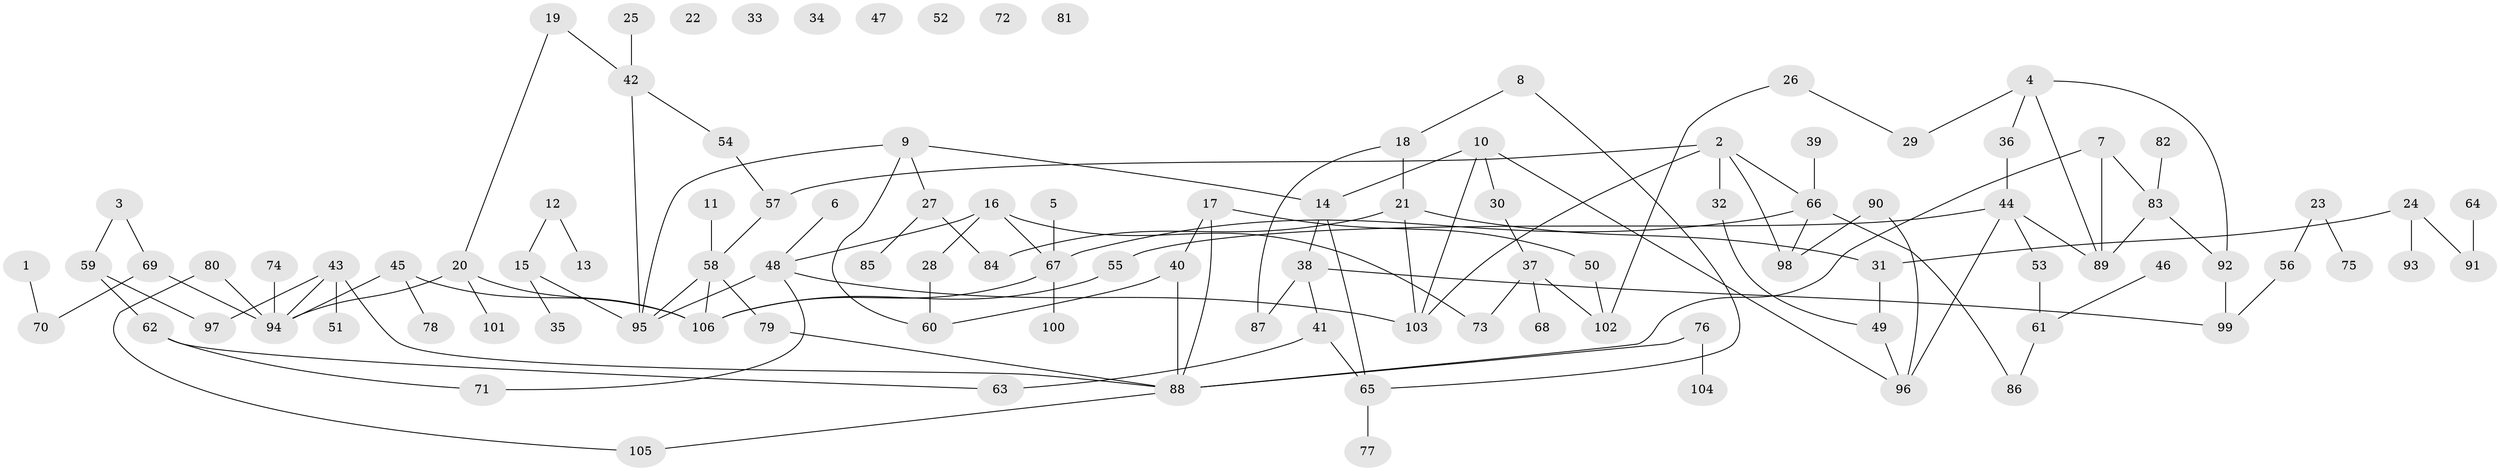 // coarse degree distribution, {1: 0.25, 5: 0.05555555555555555, 3: 0.19444444444444445, 4: 0.1527777777777778, 2: 0.16666666666666666, 7: 0.027777777777777776, 6: 0.027777777777777776, 0: 0.09722222222222222, 8: 0.027777777777777776}
// Generated by graph-tools (version 1.1) at 2025/41/03/06/25 10:41:23]
// undirected, 106 vertices, 131 edges
graph export_dot {
graph [start="1"]
  node [color=gray90,style=filled];
  1;
  2;
  3;
  4;
  5;
  6;
  7;
  8;
  9;
  10;
  11;
  12;
  13;
  14;
  15;
  16;
  17;
  18;
  19;
  20;
  21;
  22;
  23;
  24;
  25;
  26;
  27;
  28;
  29;
  30;
  31;
  32;
  33;
  34;
  35;
  36;
  37;
  38;
  39;
  40;
  41;
  42;
  43;
  44;
  45;
  46;
  47;
  48;
  49;
  50;
  51;
  52;
  53;
  54;
  55;
  56;
  57;
  58;
  59;
  60;
  61;
  62;
  63;
  64;
  65;
  66;
  67;
  68;
  69;
  70;
  71;
  72;
  73;
  74;
  75;
  76;
  77;
  78;
  79;
  80;
  81;
  82;
  83;
  84;
  85;
  86;
  87;
  88;
  89;
  90;
  91;
  92;
  93;
  94;
  95;
  96;
  97;
  98;
  99;
  100;
  101;
  102;
  103;
  104;
  105;
  106;
  1 -- 70;
  2 -- 32;
  2 -- 57;
  2 -- 66;
  2 -- 98;
  2 -- 103;
  3 -- 59;
  3 -- 69;
  4 -- 29;
  4 -- 36;
  4 -- 89;
  4 -- 92;
  5 -- 67;
  6 -- 48;
  7 -- 83;
  7 -- 88;
  7 -- 89;
  8 -- 18;
  8 -- 65;
  9 -- 14;
  9 -- 27;
  9 -- 60;
  9 -- 95;
  10 -- 14;
  10 -- 30;
  10 -- 96;
  10 -- 103;
  11 -- 58;
  12 -- 13;
  12 -- 15;
  14 -- 38;
  14 -- 65;
  15 -- 35;
  15 -- 95;
  16 -- 28;
  16 -- 48;
  16 -- 67;
  16 -- 73;
  17 -- 40;
  17 -- 50;
  17 -- 88;
  18 -- 21;
  18 -- 87;
  19 -- 20;
  19 -- 42;
  20 -- 94;
  20 -- 101;
  20 -- 106;
  21 -- 31;
  21 -- 84;
  21 -- 103;
  23 -- 56;
  23 -- 75;
  24 -- 31;
  24 -- 91;
  24 -- 93;
  25 -- 42;
  26 -- 29;
  26 -- 102;
  27 -- 84;
  27 -- 85;
  28 -- 60;
  30 -- 37;
  31 -- 49;
  32 -- 49;
  36 -- 44;
  37 -- 68;
  37 -- 73;
  37 -- 102;
  38 -- 41;
  38 -- 87;
  38 -- 99;
  39 -- 66;
  40 -- 60;
  40 -- 88;
  41 -- 63;
  41 -- 65;
  42 -- 54;
  42 -- 95;
  43 -- 51;
  43 -- 88;
  43 -- 94;
  43 -- 97;
  44 -- 53;
  44 -- 55;
  44 -- 89;
  44 -- 96;
  45 -- 78;
  45 -- 94;
  45 -- 106;
  46 -- 61;
  48 -- 71;
  48 -- 95;
  48 -- 103;
  49 -- 96;
  50 -- 102;
  53 -- 61;
  54 -- 57;
  55 -- 106;
  56 -- 99;
  57 -- 58;
  58 -- 79;
  58 -- 95;
  58 -- 106;
  59 -- 62;
  59 -- 97;
  61 -- 86;
  62 -- 63;
  62 -- 71;
  64 -- 91;
  65 -- 77;
  66 -- 67;
  66 -- 86;
  66 -- 98;
  67 -- 100;
  67 -- 106;
  69 -- 70;
  69 -- 94;
  74 -- 94;
  76 -- 88;
  76 -- 104;
  79 -- 88;
  80 -- 94;
  80 -- 105;
  82 -- 83;
  83 -- 89;
  83 -- 92;
  88 -- 105;
  90 -- 96;
  90 -- 98;
  92 -- 99;
}
